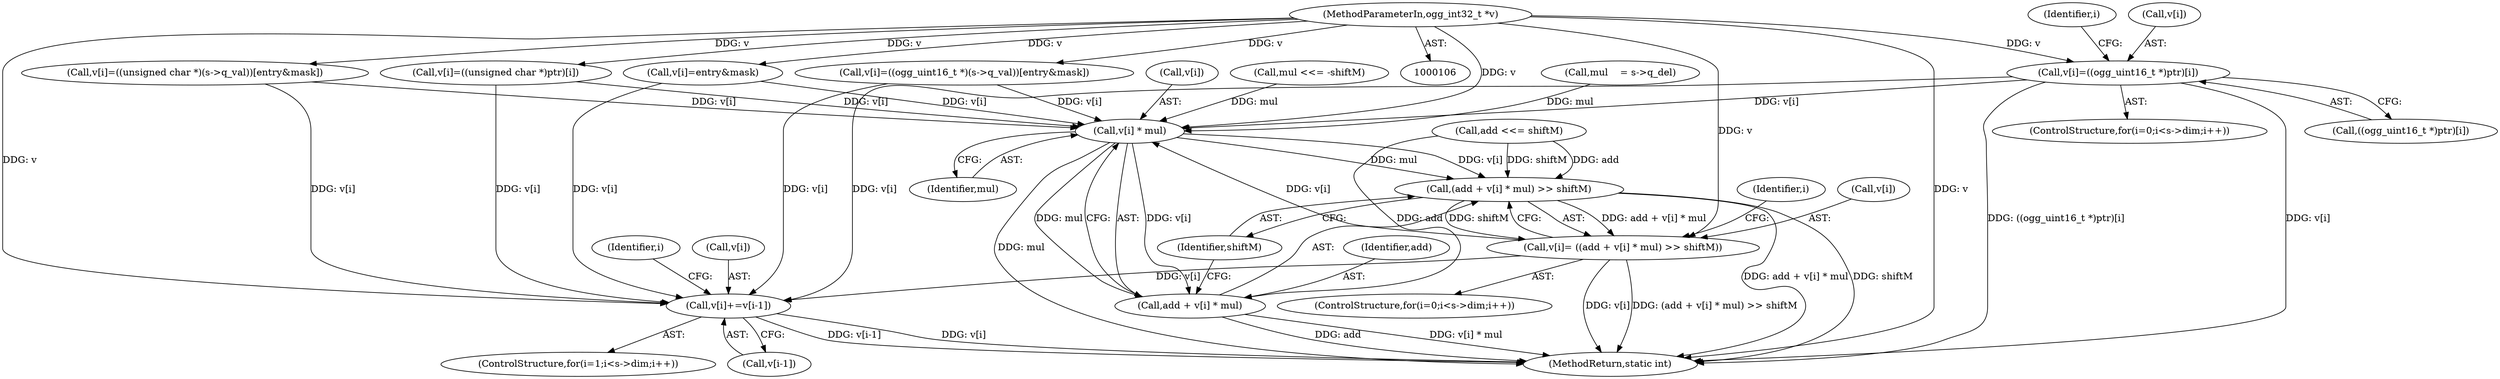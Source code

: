 digraph "0_Android_eeb4e45d5683f88488c083ecf142dc89bc3f0b47_1@pointer" {
"1000286" [label="(Call,v[i]=((ogg_uint16_t *)ptr)[i])"];
"1000109" [label="(MethodParameterIn,ogg_int32_t *v)"];
"1000376" [label="(Call,v[i] * mul)"];
"1000373" [label="(Call,(add + v[i] * mul) >> shiftM)"];
"1000369" [label="(Call,v[i]= ((add + v[i] * mul) >> shiftM))"];
"1000397" [label="(Call,v[i]+=v[i-1])"];
"1000374" [label="(Call,add + v[i] * mul)"];
"1000285" [label="(Identifier,i)"];
"1000109" [label="(MethodParameterIn,ogg_int32_t *v)"];
"1000401" [label="(Call,v[i-1])"];
"1000368" [label="(Identifier,i)"];
"1000355" [label="(Call,add <<= shiftM)"];
"1000197" [label="(Call,v[i]=((unsigned char *)(s->q_val))[entry&mask])"];
"1000264" [label="(Call,v[i]=((unsigned char *)ptr)[i])"];
"1000375" [label="(Identifier,add)"];
"1000286" [label="(Call,v[i]=((ogg_uint16_t *)ptr)[i])"];
"1000275" [label="(ControlStructure,for(i=0;i<s->dim;i++))"];
"1000369" [label="(Call,v[i]= ((add + v[i] * mul) >> shiftM))"];
"1000380" [label="(Identifier,mul)"];
"1000396" [label="(Identifier,i)"];
"1000376" [label="(Call,v[i] * mul)"];
"1000408" [label="(MethodReturn,static int)"];
"1000398" [label="(Call,v[i])"];
"1000318" [label="(Call,mul    = s->q_del)"];
"1000211" [label="(Call,v[i]=((ogg_uint16_t *)(s->q_val))[entry&mask])"];
"1000370" [label="(Call,v[i])"];
"1000377" [label="(Call,v[i])"];
"1000287" [label="(Call,v[i])"];
"1000348" [label="(Call,mul <<= -shiftM)"];
"1000358" [label="(ControlStructure,for(i=0;i<s->dim;i++))"];
"1000381" [label="(Identifier,shiftM)"];
"1000397" [label="(Call,v[i]+=v[i-1])"];
"1000154" [label="(Call,v[i]=entry&mask)"];
"1000386" [label="(ControlStructure,for(i=1;i<s->dim;i++))"];
"1000373" [label="(Call,(add + v[i] * mul) >> shiftM)"];
"1000374" [label="(Call,add + v[i] * mul)"];
"1000290" [label="(Call,((ogg_uint16_t *)ptr)[i])"];
"1000286" -> "1000275"  [label="AST: "];
"1000286" -> "1000290"  [label="CFG: "];
"1000287" -> "1000286"  [label="AST: "];
"1000290" -> "1000286"  [label="AST: "];
"1000285" -> "1000286"  [label="CFG: "];
"1000286" -> "1000408"  [label="DDG: ((ogg_uint16_t *)ptr)[i]"];
"1000286" -> "1000408"  [label="DDG: v[i]"];
"1000109" -> "1000286"  [label="DDG: v"];
"1000286" -> "1000376"  [label="DDG: v[i]"];
"1000286" -> "1000397"  [label="DDG: v[i]"];
"1000109" -> "1000106"  [label="AST: "];
"1000109" -> "1000408"  [label="DDG: v"];
"1000109" -> "1000154"  [label="DDG: v"];
"1000109" -> "1000197"  [label="DDG: v"];
"1000109" -> "1000211"  [label="DDG: v"];
"1000109" -> "1000264"  [label="DDG: v"];
"1000109" -> "1000369"  [label="DDG: v"];
"1000109" -> "1000376"  [label="DDG: v"];
"1000109" -> "1000397"  [label="DDG: v"];
"1000376" -> "1000374"  [label="AST: "];
"1000376" -> "1000380"  [label="CFG: "];
"1000377" -> "1000376"  [label="AST: "];
"1000380" -> "1000376"  [label="AST: "];
"1000374" -> "1000376"  [label="CFG: "];
"1000376" -> "1000408"  [label="DDG: mul"];
"1000376" -> "1000373"  [label="DDG: v[i]"];
"1000376" -> "1000373"  [label="DDG: mul"];
"1000376" -> "1000374"  [label="DDG: v[i]"];
"1000376" -> "1000374"  [label="DDG: mul"];
"1000369" -> "1000376"  [label="DDG: v[i]"];
"1000264" -> "1000376"  [label="DDG: v[i]"];
"1000154" -> "1000376"  [label="DDG: v[i]"];
"1000211" -> "1000376"  [label="DDG: v[i]"];
"1000197" -> "1000376"  [label="DDG: v[i]"];
"1000348" -> "1000376"  [label="DDG: mul"];
"1000318" -> "1000376"  [label="DDG: mul"];
"1000373" -> "1000369"  [label="AST: "];
"1000373" -> "1000381"  [label="CFG: "];
"1000374" -> "1000373"  [label="AST: "];
"1000381" -> "1000373"  [label="AST: "];
"1000369" -> "1000373"  [label="CFG: "];
"1000373" -> "1000408"  [label="DDG: add + v[i] * mul"];
"1000373" -> "1000408"  [label="DDG: shiftM"];
"1000373" -> "1000369"  [label="DDG: add + v[i] * mul"];
"1000373" -> "1000369"  [label="DDG: shiftM"];
"1000355" -> "1000373"  [label="DDG: add"];
"1000355" -> "1000373"  [label="DDG: shiftM"];
"1000369" -> "1000358"  [label="AST: "];
"1000370" -> "1000369"  [label="AST: "];
"1000368" -> "1000369"  [label="CFG: "];
"1000369" -> "1000408"  [label="DDG: v[i]"];
"1000369" -> "1000408"  [label="DDG: (add + v[i] * mul) >> shiftM"];
"1000369" -> "1000397"  [label="DDG: v[i]"];
"1000397" -> "1000386"  [label="AST: "];
"1000397" -> "1000401"  [label="CFG: "];
"1000398" -> "1000397"  [label="AST: "];
"1000401" -> "1000397"  [label="AST: "];
"1000396" -> "1000397"  [label="CFG: "];
"1000397" -> "1000408"  [label="DDG: v[i]"];
"1000397" -> "1000408"  [label="DDG: v[i-1]"];
"1000264" -> "1000397"  [label="DDG: v[i]"];
"1000154" -> "1000397"  [label="DDG: v[i]"];
"1000211" -> "1000397"  [label="DDG: v[i]"];
"1000197" -> "1000397"  [label="DDG: v[i]"];
"1000375" -> "1000374"  [label="AST: "];
"1000381" -> "1000374"  [label="CFG: "];
"1000374" -> "1000408"  [label="DDG: v[i] * mul"];
"1000374" -> "1000408"  [label="DDG: add"];
"1000355" -> "1000374"  [label="DDG: add"];
}
